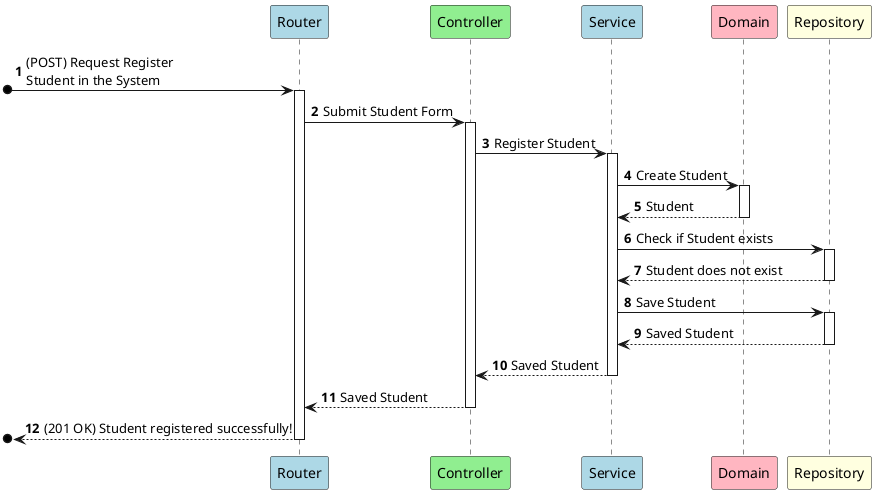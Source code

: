 @startuml

autonumber

participant "Router" as RO #lightblue
participant "Controller" as C #lightgreen
participant "Service" as S #lightblue
participant "Domain" as D #lightpink
participant "Repository" as R #lightyellow

[o-> RO ++: (POST) Request Register\nStudent in the System

RO -> C ++: Submit Student Form
C -> S ++: Register Student

S -> D ++: Create Student
D --> S --: Student

S -> R ++: Check if Student exists
R --> S --: Student does not exist

S -> R ++: Save Student
R --> S --: Saved Student

S --> C --: Saved Student
C --> RO --: Saved Student
[o<-- RO --: (201 OK) Student registered successfully!

@enduml